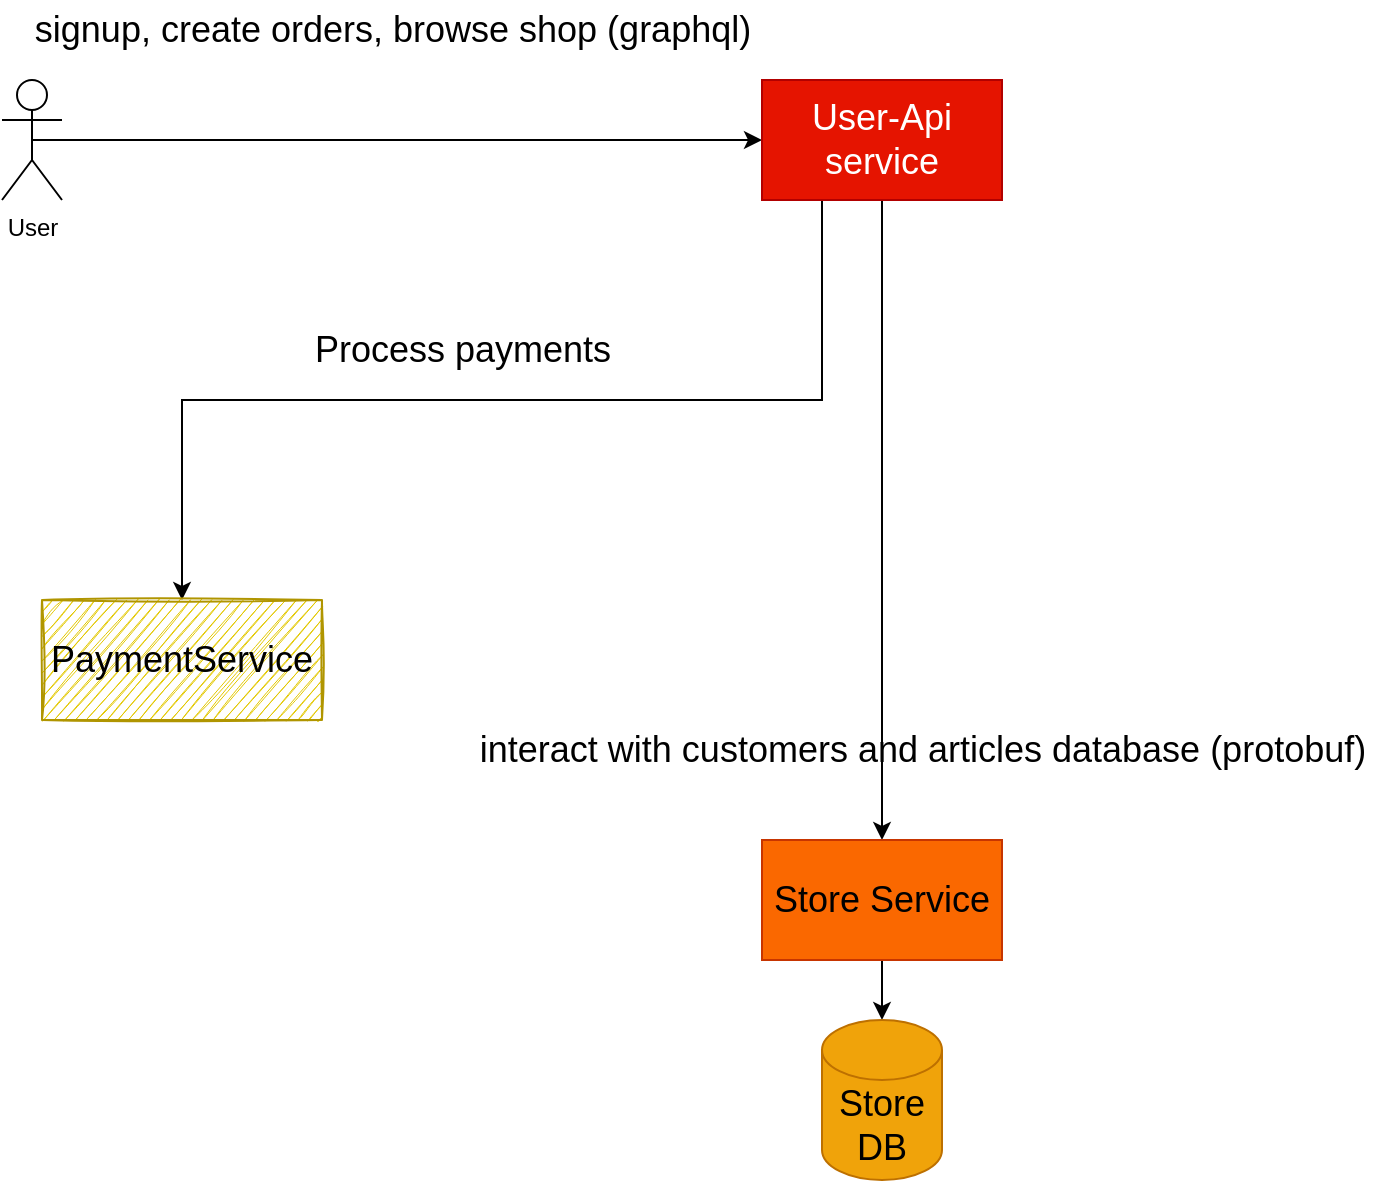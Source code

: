 <mxfile version="15.4.0" type="device"><diagram id="GX0l_SdM_ozvoFDKqy38" name="Page-1"><mxGraphModel dx="1106" dy="702" grid="1" gridSize="10" guides="1" tooltips="1" connect="1" arrows="1" fold="1" page="1" pageScale="1" pageWidth="827" pageHeight="1169" math="0" shadow="0"><root><mxCell id="0"/><mxCell id="1" parent="0"/><mxCell id="9ylXTTcx3m-llrWO5kCL-4" style="edgeStyle=orthogonalEdgeStyle;rounded=0;orthogonalLoop=1;jettySize=auto;html=1;exitX=0.5;exitY=0.5;exitDx=0;exitDy=0;exitPerimeter=0;entryX=0;entryY=0.5;entryDx=0;entryDy=0;fontSize=18;" edge="1" parent="1" source="9ylXTTcx3m-llrWO5kCL-2" target="9ylXTTcx3m-llrWO5kCL-3"><mxGeometry relative="1" as="geometry"/></mxCell><mxCell id="9ylXTTcx3m-llrWO5kCL-2" value="User" style="shape=umlActor;verticalLabelPosition=bottom;verticalAlign=top;html=1;outlineConnect=0;" vertex="1" parent="1"><mxGeometry x="90" y="130" width="30" height="60" as="geometry"/></mxCell><mxCell id="9ylXTTcx3m-llrWO5kCL-9" style="edgeStyle=orthogonalEdgeStyle;rounded=0;orthogonalLoop=1;jettySize=auto;html=1;exitX=0.5;exitY=1;exitDx=0;exitDy=0;entryX=0.5;entryY=0;entryDx=0;entryDy=0;fontSize=18;" edge="1" parent="1" source="9ylXTTcx3m-llrWO5kCL-3" target="9ylXTTcx3m-llrWO5kCL-8"><mxGeometry relative="1" as="geometry"/></mxCell><mxCell id="9ylXTTcx3m-llrWO5kCL-16" style="edgeStyle=orthogonalEdgeStyle;rounded=0;orthogonalLoop=1;jettySize=auto;html=1;exitX=0.25;exitY=1;exitDx=0;exitDy=0;fontSize=18;" edge="1" parent="1" source="9ylXTTcx3m-llrWO5kCL-3" target="9ylXTTcx3m-llrWO5kCL-13"><mxGeometry relative="1" as="geometry"/></mxCell><mxCell id="9ylXTTcx3m-llrWO5kCL-3" value="User-Api service" style="rounded=0;whiteSpace=wrap;html=1;fillColor=#e51400;strokeColor=#B20000;fontColor=#ffffff;fontSize=18;" vertex="1" parent="1"><mxGeometry x="470" y="130" width="120" height="60" as="geometry"/></mxCell><mxCell id="9ylXTTcx3m-llrWO5kCL-5" value="signup, create orders, browse shop (graphql)" style="text;html=1;align=center;verticalAlign=middle;resizable=0;points=[];autosize=1;strokeColor=none;fillColor=none;fontSize=18;" vertex="1" parent="1"><mxGeometry x="100" y="90" width="370" height="30" as="geometry"/></mxCell><mxCell id="9ylXTTcx3m-llrWO5kCL-12" style="edgeStyle=orthogonalEdgeStyle;rounded=0;orthogonalLoop=1;jettySize=auto;html=1;exitX=0.5;exitY=1;exitDx=0;exitDy=0;fontSize=18;" edge="1" parent="1" source="9ylXTTcx3m-llrWO5kCL-8" target="9ylXTTcx3m-llrWO5kCL-11"><mxGeometry relative="1" as="geometry"/></mxCell><mxCell id="9ylXTTcx3m-llrWO5kCL-8" value="Store Service" style="rounded=0;whiteSpace=wrap;html=1;fillColor=#fa6800;strokeColor=#C73500;fontColor=#000000;fontSize=18;" vertex="1" parent="1"><mxGeometry x="470" y="510" width="120" height="60" as="geometry"/></mxCell><mxCell id="9ylXTTcx3m-llrWO5kCL-10" value="interact with customers and articles database (protobuf)" style="text;html=1;align=center;verticalAlign=middle;resizable=0;points=[];autosize=1;strokeColor=none;fillColor=none;fontSize=18;" vertex="1" parent="1"><mxGeometry x="320" y="450" width="460" height="30" as="geometry"/></mxCell><mxCell id="9ylXTTcx3m-llrWO5kCL-11" value="Store DB" style="shape=cylinder3;whiteSpace=wrap;html=1;boundedLbl=1;backgroundOutline=1;size=15;fontSize=18;fillColor=#f0a30a;strokeColor=#BD7000;fontColor=#000000;" vertex="1" parent="1"><mxGeometry x="500" y="600" width="60" height="80" as="geometry"/></mxCell><mxCell id="9ylXTTcx3m-llrWO5kCL-13" value="PaymentService" style="rounded=0;whiteSpace=wrap;html=1;fillColor=#e3c800;strokeColor=#B09500;fontColor=#000000;fontSize=18;sketch=1;" vertex="1" parent="1"><mxGeometry x="110" y="390" width="140" height="60" as="geometry"/></mxCell><mxCell id="9ylXTTcx3m-llrWO5kCL-15" value="Process payments" style="text;html=1;align=center;verticalAlign=middle;resizable=0;points=[];autosize=1;strokeColor=none;fillColor=none;fontSize=18;" vertex="1" parent="1"><mxGeometry x="240" y="250" width="160" height="30" as="geometry"/></mxCell></root></mxGraphModel></diagram></mxfile>